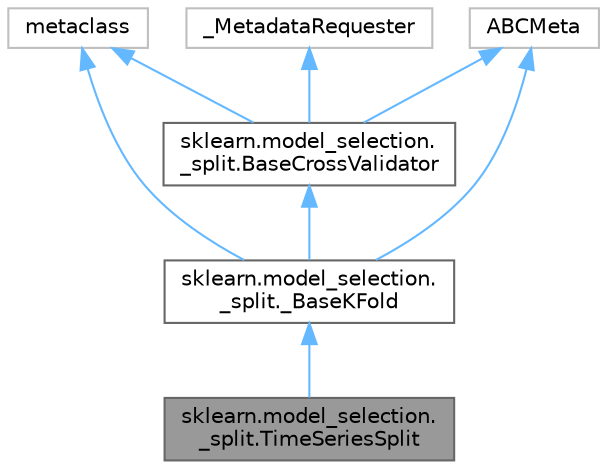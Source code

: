 digraph "sklearn.model_selection._split.TimeSeriesSplit"
{
 // LATEX_PDF_SIZE
  bgcolor="transparent";
  edge [fontname=Helvetica,fontsize=10,labelfontname=Helvetica,labelfontsize=10];
  node [fontname=Helvetica,fontsize=10,shape=box,height=0.2,width=0.4];
  Node1 [id="Node000001",label="sklearn.model_selection.\l_split.TimeSeriesSplit",height=0.2,width=0.4,color="gray40", fillcolor="grey60", style="filled", fontcolor="black",tooltip=" "];
  Node2 -> Node1 [id="edge8_Node000001_Node000002",dir="back",color="steelblue1",style="solid",tooltip=" "];
  Node2 [id="Node000002",label="sklearn.model_selection.\l_split._BaseKFold",height=0.2,width=0.4,color="gray40", fillcolor="white", style="filled",URL="$df/d85/classsklearn_1_1model__selection_1_1__split_1_1__BaseKFold.html",tooltip=" "];
  Node3 -> Node2 [id="edge9_Node000002_Node000003",dir="back",color="steelblue1",style="solid",tooltip=" "];
  Node3 [id="Node000003",label="sklearn.model_selection.\l_split.BaseCrossValidator",height=0.2,width=0.4,color="gray40", fillcolor="white", style="filled",URL="$d5/ded/classsklearn_1_1model__selection_1_1__split_1_1BaseCrossValidator.html",tooltip=" "];
  Node4 -> Node3 [id="edge10_Node000003_Node000004",dir="back",color="steelblue1",style="solid",tooltip=" "];
  Node4 [id="Node000004",label="_MetadataRequester",height=0.2,width=0.4,color="grey75", fillcolor="white", style="filled",URL="$d9/dc5/class__MetadataRequester.html",tooltip=" "];
  Node5 -> Node3 [id="edge11_Node000003_Node000005",dir="back",color="steelblue1",style="solid",tooltip=" "];
  Node5 [id="Node000005",label="metaclass",height=0.2,width=0.4,color="grey75", fillcolor="white", style="filled",URL="$d1/d9a/classmetaclass.html",tooltip=" "];
  Node6 -> Node3 [id="edge12_Node000003_Node000006",dir="back",color="steelblue1",style="solid",tooltip=" "];
  Node6 [id="Node000006",label="ABCMeta",height=0.2,width=0.4,color="grey75", fillcolor="white", style="filled",URL="$df/d42/classABCMeta.html",tooltip=" "];
  Node5 -> Node2 [id="edge13_Node000002_Node000005",dir="back",color="steelblue1",style="solid",tooltip=" "];
  Node6 -> Node2 [id="edge14_Node000002_Node000006",dir="back",color="steelblue1",style="solid",tooltip=" "];
}
